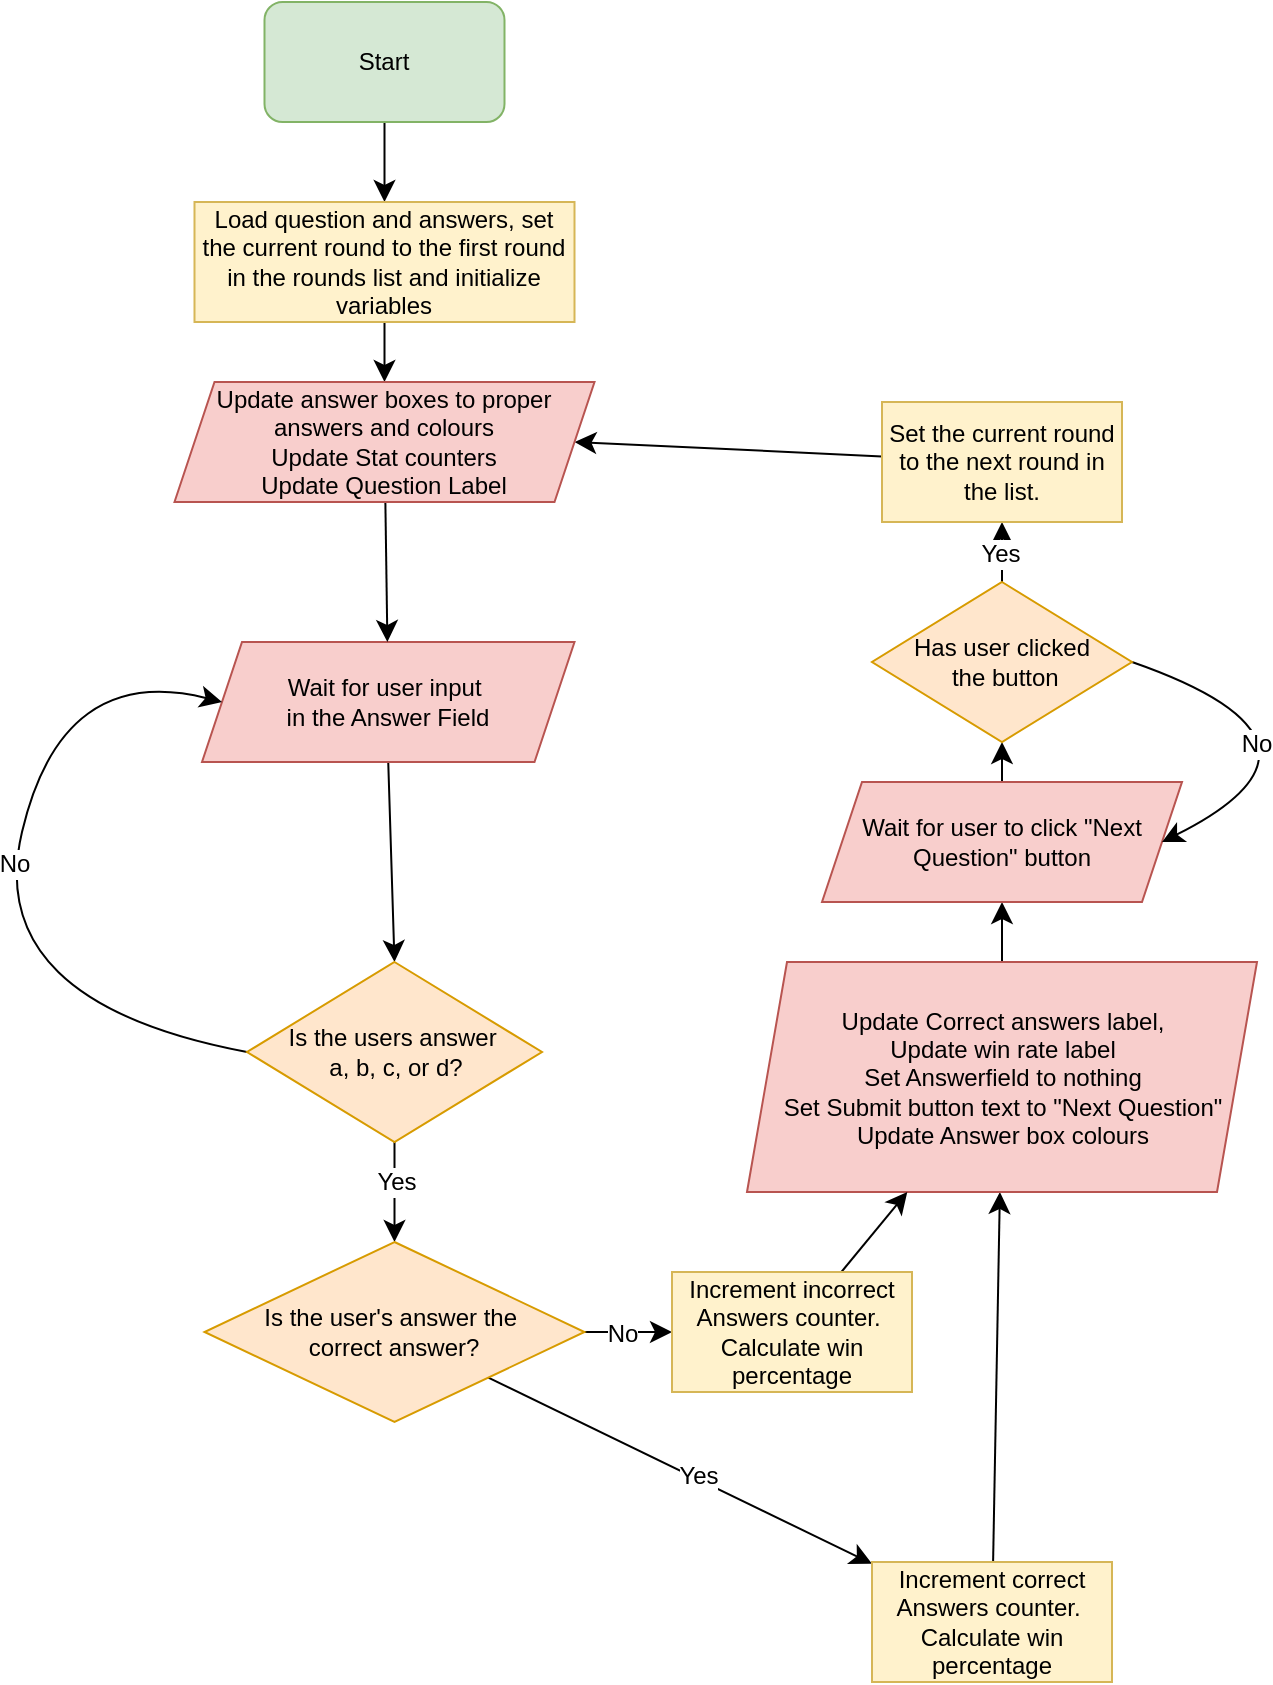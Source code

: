 <mxfile version="24.2.5" type="github">
  <diagram name="Page-1" id="wZeLdjloJ8ugwCmWWQ-Q">
    <mxGraphModel dx="1320" dy="952" grid="1" gridSize="10" guides="1" tooltips="1" connect="1" arrows="1" fold="1" page="1" pageScale="1" pageWidth="850" pageHeight="1100" math="0" shadow="0">
      <root>
        <mxCell id="0" />
        <mxCell id="1" parent="0" />
        <mxCell id="MPMv5W8nkfvWZwdIoHCz-3" style="edgeStyle=none;curved=1;rounded=0;orthogonalLoop=1;jettySize=auto;html=1;entryX=0.5;entryY=0;entryDx=0;entryDy=0;fontSize=12;startSize=8;endSize=8;" parent="1" source="MPMv5W8nkfvWZwdIoHCz-1" target="MPMv5W8nkfvWZwdIoHCz-2" edge="1">
          <mxGeometry relative="1" as="geometry" />
        </mxCell>
        <mxCell id="MPMv5W8nkfvWZwdIoHCz-1" value="Start" style="rounded=1;whiteSpace=wrap;html=1;fillColor=#d5e8d4;strokeColor=#82b366;" parent="1" vertex="1">
          <mxGeometry x="161.25" y="30" width="120" height="60" as="geometry" />
        </mxCell>
        <mxCell id="MPMv5W8nkfvWZwdIoHCz-28" style="edgeStyle=none;curved=1;rounded=0;orthogonalLoop=1;jettySize=auto;html=1;exitX=0.5;exitY=1;exitDx=0;exitDy=0;entryX=0.5;entryY=0;entryDx=0;entryDy=0;fontSize=12;startSize=8;endSize=8;" parent="1" source="MPMv5W8nkfvWZwdIoHCz-2" target="MPMv5W8nkfvWZwdIoHCz-31" edge="1">
          <mxGeometry relative="1" as="geometry">
            <mxPoint x="221.25" y="230" as="targetPoint" />
          </mxGeometry>
        </mxCell>
        <mxCell id="MPMv5W8nkfvWZwdIoHCz-2" value="Load question and answers, set the current round to the first round in the rounds list and initialize variables" style="rounded=0;whiteSpace=wrap;html=1;fillColor=#fff2cc;strokeColor=#d6b656;" parent="1" vertex="1">
          <mxGeometry x="126.25" y="130" width="190" height="60" as="geometry" />
        </mxCell>
        <mxCell id="MPMv5W8nkfvWZwdIoHCz-8" style="edgeStyle=none;curved=1;rounded=0;orthogonalLoop=1;jettySize=auto;html=1;exitX=0.5;exitY=1;exitDx=0;exitDy=0;entryX=0.5;entryY=0;entryDx=0;entryDy=0;fontSize=12;startSize=8;endSize=8;" parent="1" source="MPMv5W8nkfvWZwdIoHCz-5" target="MPMv5W8nkfvWZwdIoHCz-7" edge="1">
          <mxGeometry relative="1" as="geometry" />
        </mxCell>
        <mxCell id="MPMv5W8nkfvWZwdIoHCz-5" value="Wait for user input&amp;nbsp;&lt;div&gt;in the Answer Field&lt;/div&gt;" style="shape=parallelogram;perimeter=parallelogramPerimeter;whiteSpace=wrap;html=1;fixedSize=1;fillColor=#f8cecc;strokeColor=#b85450;" parent="1" vertex="1">
          <mxGeometry x="130" y="350" width="186.25" height="60" as="geometry" />
        </mxCell>
        <mxCell id="MPMv5W8nkfvWZwdIoHCz-9" style="edgeStyle=none;curved=1;rounded=0;orthogonalLoop=1;jettySize=auto;html=1;exitX=0;exitY=0.5;exitDx=0;exitDy=0;fontSize=12;startSize=8;endSize=8;entryX=0;entryY=0.5;entryDx=0;entryDy=0;" parent="1" source="MPMv5W8nkfvWZwdIoHCz-7" target="MPMv5W8nkfvWZwdIoHCz-5" edge="1">
          <mxGeometry relative="1" as="geometry">
            <mxPoint x="60" y="450" as="targetPoint" />
            <Array as="points">
              <mxPoint x="20" y="530" />
              <mxPoint x="60" y="360" />
            </Array>
          </mxGeometry>
        </mxCell>
        <mxCell id="J-DwpXoR2T52eIkeSNp9-1" value="No" style="edgeLabel;html=1;align=center;verticalAlign=middle;resizable=0;points=[];fontSize=12;" vertex="1" connectable="0" parent="MPMv5W8nkfvWZwdIoHCz-9">
          <mxGeometry x="0.048" relative="1" as="geometry">
            <mxPoint as="offset" />
          </mxGeometry>
        </mxCell>
        <mxCell id="MPMv5W8nkfvWZwdIoHCz-12" value="" style="edgeStyle=none;curved=1;rounded=0;orthogonalLoop=1;jettySize=auto;html=1;fontSize=12;startSize=8;endSize=8;" parent="1" source="MPMv5W8nkfvWZwdIoHCz-7" target="MPMv5W8nkfvWZwdIoHCz-11" edge="1">
          <mxGeometry relative="1" as="geometry" />
        </mxCell>
        <mxCell id="J-DwpXoR2T52eIkeSNp9-2" value="Yes" style="edgeLabel;html=1;align=center;verticalAlign=middle;resizable=0;points=[];fontSize=12;" vertex="1" connectable="0" parent="MPMv5W8nkfvWZwdIoHCz-12">
          <mxGeometry x="-0.224" relative="1" as="geometry">
            <mxPoint as="offset" />
          </mxGeometry>
        </mxCell>
        <mxCell id="MPMv5W8nkfvWZwdIoHCz-7" value="Is the users answer&amp;nbsp;&lt;div&gt;a, b, c, or d?&lt;/div&gt;" style="rhombus;whiteSpace=wrap;html=1;fillColor=#ffe6cc;strokeColor=#d79b00;" parent="1" vertex="1">
          <mxGeometry x="152.5" y="510" width="147.5" height="90" as="geometry" />
        </mxCell>
        <mxCell id="MPMv5W8nkfvWZwdIoHCz-14" value="" style="edgeStyle=none;curved=1;rounded=0;orthogonalLoop=1;jettySize=auto;html=1;fontSize=12;startSize=8;endSize=8;" parent="1" source="MPMv5W8nkfvWZwdIoHCz-11" target="MPMv5W8nkfvWZwdIoHCz-13" edge="1">
          <mxGeometry relative="1" as="geometry" />
        </mxCell>
        <mxCell id="MPMv5W8nkfvWZwdIoHCz-15" value="Yes" style="edgeLabel;html=1;align=center;verticalAlign=middle;resizable=0;points=[];fontSize=12;" parent="MPMv5W8nkfvWZwdIoHCz-14" vertex="1" connectable="0">
          <mxGeometry x="0.084" y="2" relative="1" as="geometry">
            <mxPoint as="offset" />
          </mxGeometry>
        </mxCell>
        <mxCell id="J-DwpXoR2T52eIkeSNp9-4" value="" style="edgeStyle=none;curved=1;rounded=0;orthogonalLoop=1;jettySize=auto;html=1;fontSize=12;startSize=8;endSize=8;" edge="1" parent="1" source="MPMv5W8nkfvWZwdIoHCz-11" target="J-DwpXoR2T52eIkeSNp9-3">
          <mxGeometry relative="1" as="geometry" />
        </mxCell>
        <mxCell id="J-DwpXoR2T52eIkeSNp9-6" value="No" style="edgeLabel;html=1;align=center;verticalAlign=middle;resizable=0;points=[];fontSize=12;" vertex="1" connectable="0" parent="J-DwpXoR2T52eIkeSNp9-4">
          <mxGeometry x="-0.175" y="-1" relative="1" as="geometry">
            <mxPoint as="offset" />
          </mxGeometry>
        </mxCell>
        <mxCell id="MPMv5W8nkfvWZwdIoHCz-11" value="Is the user&#39;s answer the&amp;nbsp;&lt;div&gt;correct answer?&lt;/div&gt;" style="rhombus;whiteSpace=wrap;html=1;fillColor=#ffe6cc;strokeColor=#d79b00;" parent="1" vertex="1">
          <mxGeometry x="131.25" y="650" width="190" height="90" as="geometry" />
        </mxCell>
        <mxCell id="MPMv5W8nkfvWZwdIoHCz-19" value="" style="edgeStyle=none;curved=1;rounded=0;orthogonalLoop=1;jettySize=auto;html=1;fontSize=12;startSize=8;endSize=8;" parent="1" source="MPMv5W8nkfvWZwdIoHCz-13" target="MPMv5W8nkfvWZwdIoHCz-18" edge="1">
          <mxGeometry relative="1" as="geometry" />
        </mxCell>
        <mxCell id="MPMv5W8nkfvWZwdIoHCz-13" value="Increment correct Answers counter.&amp;nbsp;&lt;div&gt;Calculate win percentage&lt;/div&gt;" style="whiteSpace=wrap;html=1;fillColor=#fff2cc;strokeColor=#d6b656;" parent="1" vertex="1">
          <mxGeometry x="465" y="810" width="120" height="60" as="geometry" />
        </mxCell>
        <mxCell id="MPMv5W8nkfvWZwdIoHCz-21" value="" style="edgeStyle=none;curved=1;rounded=0;orthogonalLoop=1;jettySize=auto;html=1;fontSize=12;startSize=8;endSize=8;" parent="1" source="MPMv5W8nkfvWZwdIoHCz-18" target="MPMv5W8nkfvWZwdIoHCz-20" edge="1">
          <mxGeometry relative="1" as="geometry" />
        </mxCell>
        <mxCell id="MPMv5W8nkfvWZwdIoHCz-18" value="Update Correct answers label,&lt;div&gt;Update win rate label&lt;/div&gt;&lt;div&gt;Set Answerfield to nothing&lt;/div&gt;&lt;div&gt;Set Submit button text to &quot;Next Question&quot;&lt;/div&gt;&lt;div&gt;Update Answer box colours&lt;/div&gt;" style="shape=parallelogram;perimeter=parallelogramPerimeter;whiteSpace=wrap;html=1;fixedSize=1;fillColor=#f8cecc;strokeColor=#b85450;" parent="1" vertex="1">
          <mxGeometry x="402.5" y="510" width="255" height="115" as="geometry" />
        </mxCell>
        <mxCell id="MPMv5W8nkfvWZwdIoHCz-23" value="" style="edgeStyle=none;curved=1;rounded=0;orthogonalLoop=1;jettySize=auto;html=1;fontSize=12;startSize=8;endSize=8;" parent="1" source="MPMv5W8nkfvWZwdIoHCz-20" target="MPMv5W8nkfvWZwdIoHCz-22" edge="1">
          <mxGeometry relative="1" as="geometry" />
        </mxCell>
        <mxCell id="MPMv5W8nkfvWZwdIoHCz-20" value="Wait for user to click &quot;Next Question&quot; button" style="shape=parallelogram;perimeter=parallelogramPerimeter;whiteSpace=wrap;html=1;fixedSize=1;fillColor=#f8cecc;strokeColor=#b85450;" parent="1" vertex="1">
          <mxGeometry x="440" y="420" width="180" height="60" as="geometry" />
        </mxCell>
        <mxCell id="MPMv5W8nkfvWZwdIoHCz-25" value="" style="edgeStyle=none;curved=1;rounded=0;orthogonalLoop=1;jettySize=auto;html=1;fontSize=12;startSize=8;endSize=8;" parent="1" source="MPMv5W8nkfvWZwdIoHCz-22" target="MPMv5W8nkfvWZwdIoHCz-24" edge="1">
          <mxGeometry relative="1" as="geometry" />
        </mxCell>
        <mxCell id="J-DwpXoR2T52eIkeSNp9-7" value="Yes" style="edgeLabel;html=1;align=center;verticalAlign=middle;resizable=0;points=[];fontSize=12;" vertex="1" connectable="0" parent="MPMv5W8nkfvWZwdIoHCz-25">
          <mxGeometry x="-0.057" y="1" relative="1" as="geometry">
            <mxPoint as="offset" />
          </mxGeometry>
        </mxCell>
        <mxCell id="J-DwpXoR2T52eIkeSNp9-8" style="edgeStyle=none;curved=1;rounded=0;orthogonalLoop=1;jettySize=auto;html=1;exitX=1;exitY=0.5;exitDx=0;exitDy=0;entryX=1;entryY=0.5;entryDx=0;entryDy=0;fontSize=12;startSize=8;endSize=8;" edge="1" parent="1" source="MPMv5W8nkfvWZwdIoHCz-22" target="MPMv5W8nkfvWZwdIoHCz-20">
          <mxGeometry relative="1" as="geometry">
            <Array as="points">
              <mxPoint x="710" y="400" />
            </Array>
          </mxGeometry>
        </mxCell>
        <mxCell id="J-DwpXoR2T52eIkeSNp9-9" value="No" style="edgeLabel;html=1;align=center;verticalAlign=middle;resizable=0;points=[];fontSize=12;" vertex="1" connectable="0" parent="J-DwpXoR2T52eIkeSNp9-8">
          <mxGeometry x="-0.388" y="-18" relative="1" as="geometry">
            <mxPoint as="offset" />
          </mxGeometry>
        </mxCell>
        <mxCell id="MPMv5W8nkfvWZwdIoHCz-22" value="Has user clicked&lt;div&gt;&amp;nbsp;the button&lt;/div&gt;" style="rhombus;whiteSpace=wrap;html=1;fillColor=#ffe6cc;strokeColor=#d79b00;" parent="1" vertex="1">
          <mxGeometry x="465" y="320" width="130" height="80" as="geometry" />
        </mxCell>
        <mxCell id="MPMv5W8nkfvWZwdIoHCz-30" value="" style="edgeStyle=none;curved=1;rounded=0;orthogonalLoop=1;jettySize=auto;html=1;fontSize=12;startSize=8;endSize=8;entryX=1;entryY=0.5;entryDx=0;entryDy=0;" parent="1" source="MPMv5W8nkfvWZwdIoHCz-24" target="MPMv5W8nkfvWZwdIoHCz-31" edge="1">
          <mxGeometry relative="1" as="geometry">
            <mxPoint x="316.25" y="260" as="targetPoint" />
          </mxGeometry>
        </mxCell>
        <mxCell id="MPMv5W8nkfvWZwdIoHCz-24" value="Set the current round to the next round in the list." style="whiteSpace=wrap;html=1;fillColor=#fff2cc;strokeColor=#d6b656;" parent="1" vertex="1">
          <mxGeometry x="470" y="230" width="120" height="60" as="geometry" />
        </mxCell>
        <mxCell id="MPMv5W8nkfvWZwdIoHCz-33" value="" style="edgeStyle=none;curved=1;rounded=0;orthogonalLoop=1;jettySize=auto;html=1;fontSize=12;startSize=8;endSize=8;" parent="1" source="MPMv5W8nkfvWZwdIoHCz-31" target="MPMv5W8nkfvWZwdIoHCz-5" edge="1">
          <mxGeometry relative="1" as="geometry" />
        </mxCell>
        <mxCell id="MPMv5W8nkfvWZwdIoHCz-31" value="Update answer boxes to proper answers and colours&lt;div&gt;Update Stat counters&lt;/div&gt;&lt;div&gt;Update Question Label&lt;/div&gt;" style="shape=parallelogram;perimeter=parallelogramPerimeter;whiteSpace=wrap;html=1;fixedSize=1;fillColor=#f8cecc;strokeColor=#b85450;" parent="1" vertex="1">
          <mxGeometry x="116.25" y="220" width="210" height="60" as="geometry" />
        </mxCell>
        <mxCell id="J-DwpXoR2T52eIkeSNp9-5" value="" style="edgeStyle=none;curved=1;rounded=0;orthogonalLoop=1;jettySize=auto;html=1;fontSize=12;startSize=8;endSize=8;" edge="1" parent="1" source="J-DwpXoR2T52eIkeSNp9-3" target="MPMv5W8nkfvWZwdIoHCz-18">
          <mxGeometry relative="1" as="geometry" />
        </mxCell>
        <mxCell id="J-DwpXoR2T52eIkeSNp9-3" value="Increment incorrect Answers counter.&amp;nbsp;&lt;div&gt;Calculate win percentage&lt;/div&gt;" style="whiteSpace=wrap;html=1;fillColor=#fff2cc;strokeColor=#d6b656;" vertex="1" parent="1">
          <mxGeometry x="365" y="665" width="120" height="60" as="geometry" />
        </mxCell>
      </root>
    </mxGraphModel>
  </diagram>
</mxfile>
